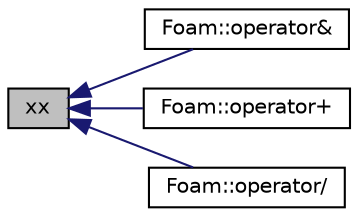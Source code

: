 digraph "xx"
{
  bgcolor="transparent";
  edge [fontname="Helvetica",fontsize="10",labelfontname="Helvetica",labelfontsize="10"];
  node [fontname="Helvetica",fontsize="10",shape=record];
  rankdir="LR";
  Node1 [label="xx",height=0.2,width=0.4,color="black", fillcolor="grey75", style="filled" fontcolor="black"];
  Node1 -> Node2 [dir="back",color="midnightblue",fontsize="10",style="solid",fontname="Helvetica"];
  Node2 [label="Foam::operator&",height=0.2,width=0.4,color="black",URL="$namespaceFoam.html#a76c7c475145f46de5a58cd7dec720866",tooltip="Inner-product between two diagonal tensors. "];
  Node1 -> Node3 [dir="back",color="midnightblue",fontsize="10",style="solid",fontname="Helvetica"];
  Node3 [label="Foam::operator+",height=0.2,width=0.4,color="black",URL="$namespaceFoam.html#afd3ddb9840be2a7ca902615359e3283e"];
  Node1 -> Node4 [dir="back",color="midnightblue",fontsize="10",style="solid",fontname="Helvetica"];
  Node4 [label="Foam::operator/",height=0.2,width=0.4,color="black",URL="$namespaceFoam.html#aa27e874cfb850f9030a3f109d2437758",tooltip="Division of a scalar by a diagonalTensor. "];
}
